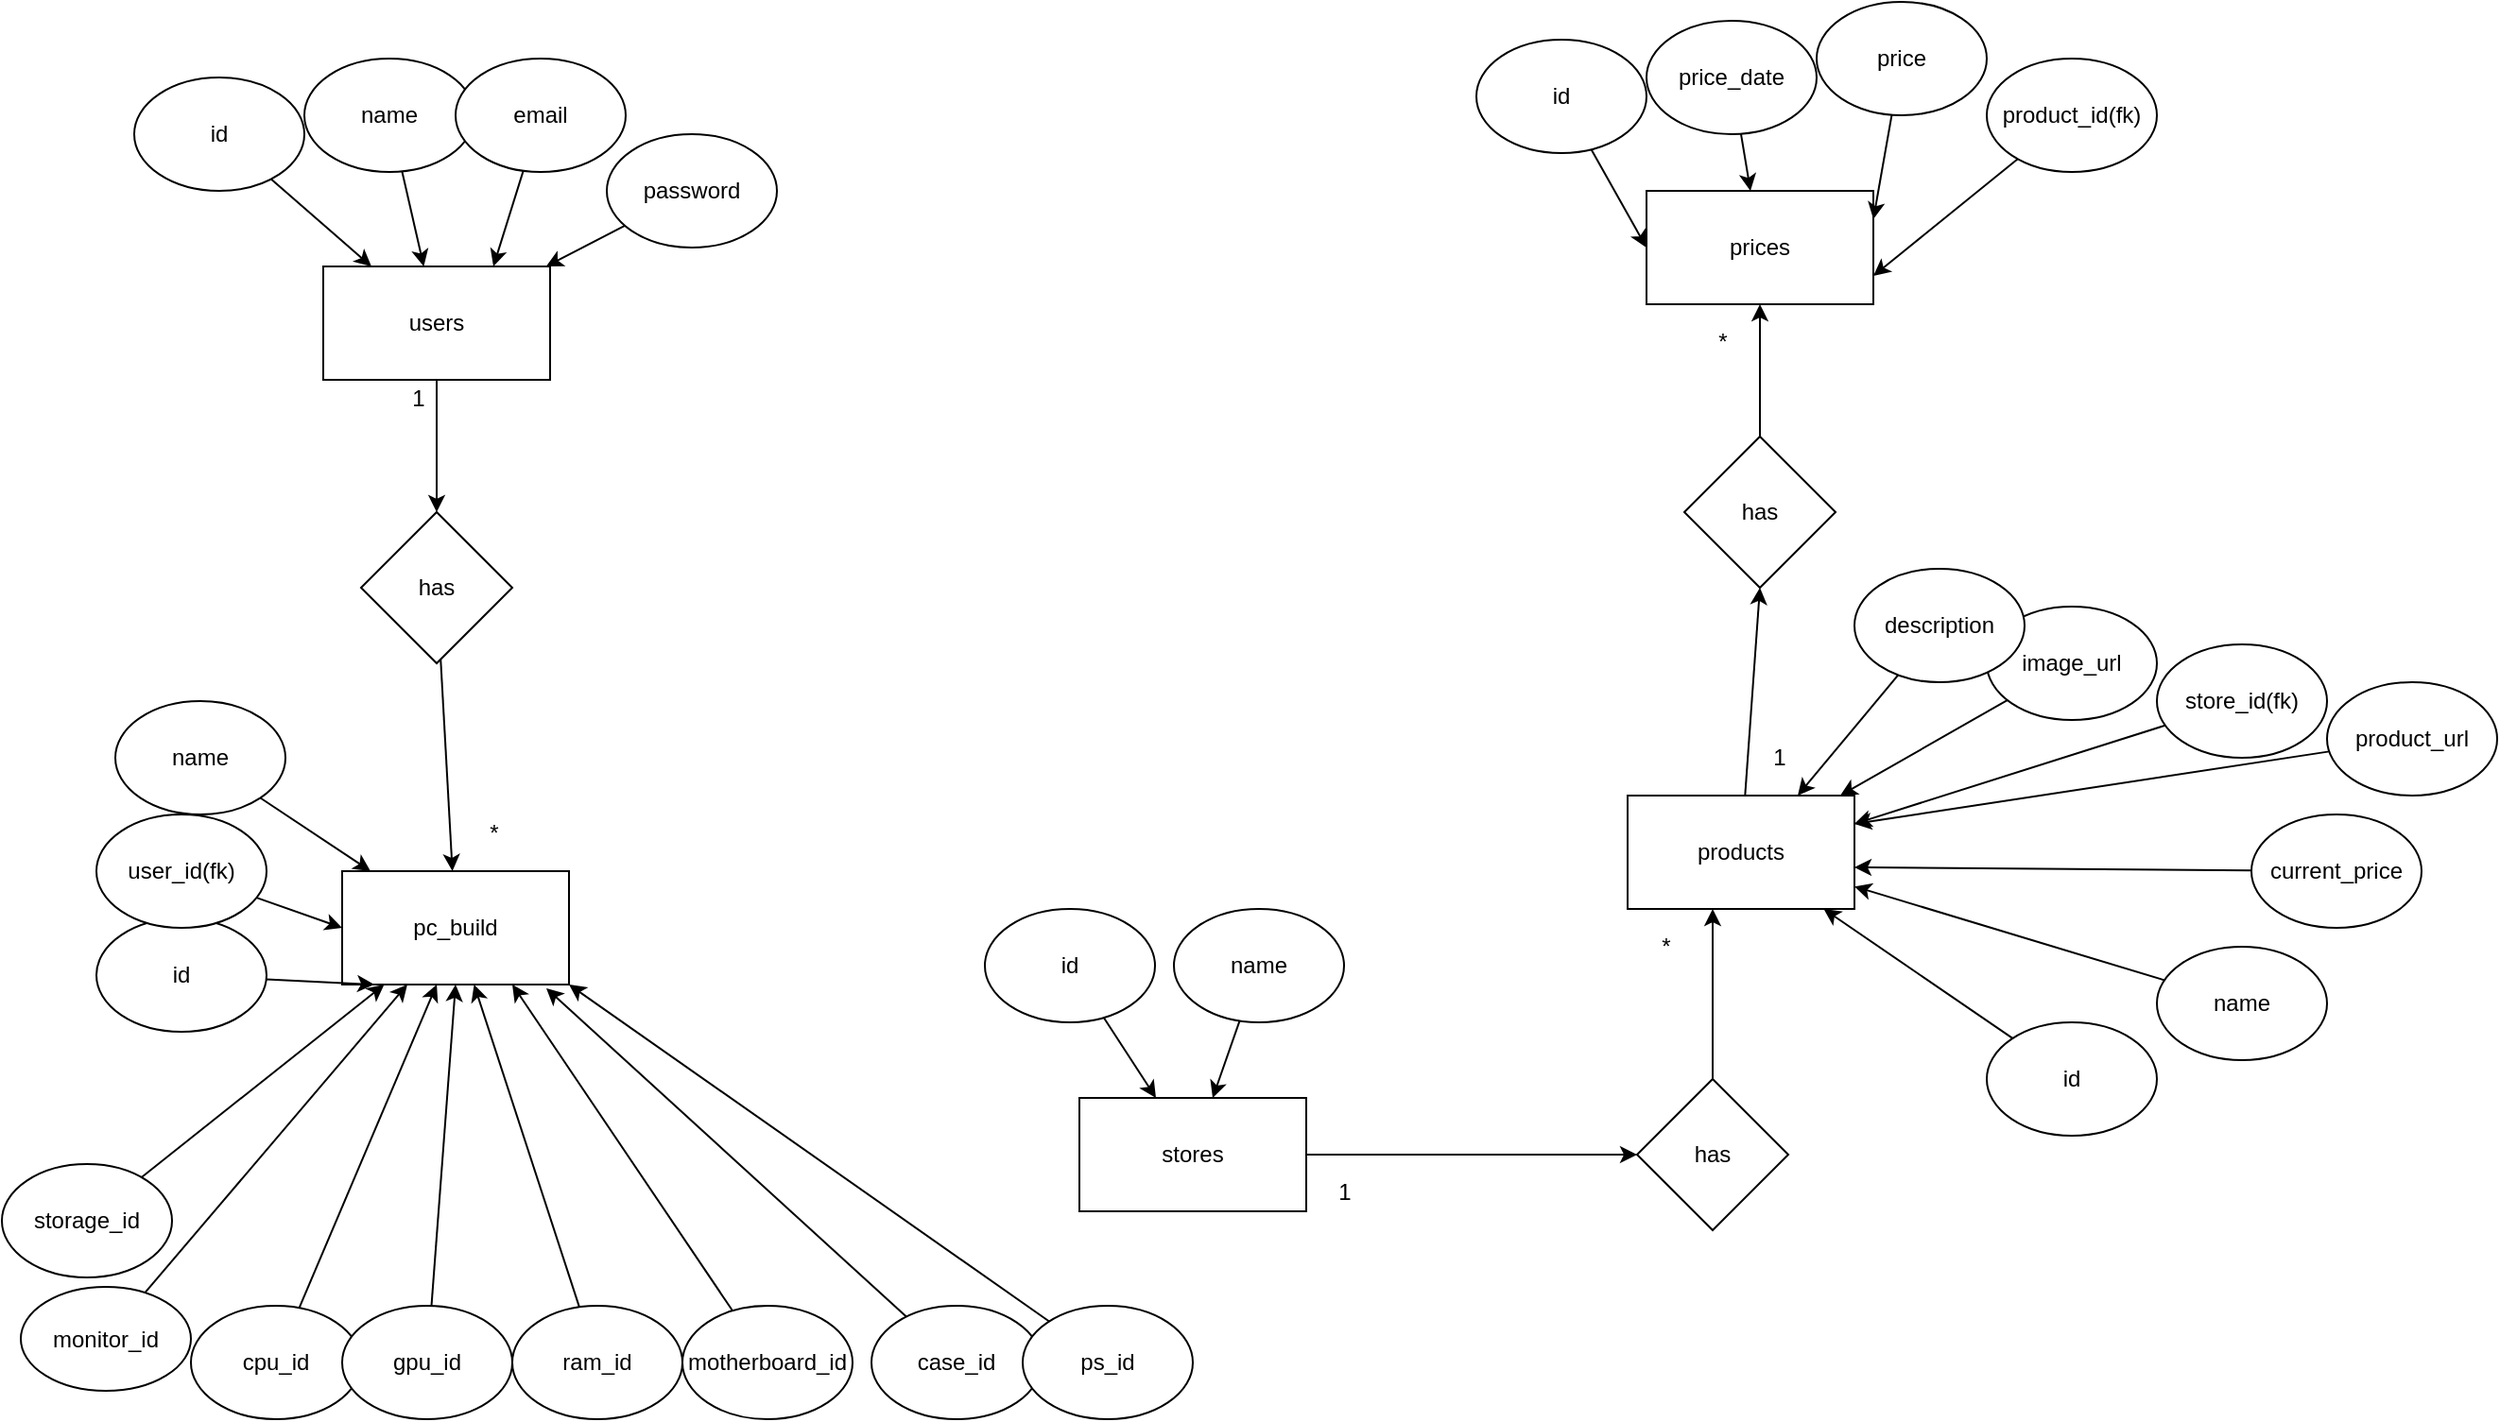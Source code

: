 <mxfile>
    <diagram id="2gbE3JYqhOqJaT3w6TX3" name="Page-1">
        <mxGraphModel dx="2169" dy="623" grid="1" gridSize="10" guides="1" tooltips="1" connect="1" arrows="1" fold="1" page="1" pageScale="1" pageWidth="850" pageHeight="1100" math="0" shadow="0">
            <root>
                <mxCell id="0"/>
                <mxCell id="1" parent="0"/>
                <mxCell id="88" value="" style="edgeStyle=none;html=1;" parent="1" source="2" target="87" edge="1">
                    <mxGeometry relative="1" as="geometry"/>
                </mxCell>
                <mxCell id="2" value="users" style="rounded=0;whiteSpace=wrap;html=1;" parent="1" vertex="1">
                    <mxGeometry x="-350" y="220" width="120" height="60" as="geometry"/>
                </mxCell>
                <mxCell id="94" style="edgeStyle=none;html=1;entryX=0.5;entryY=1;entryDx=0;entryDy=0;" parent="1" source="3" target="49" edge="1">
                    <mxGeometry relative="1" as="geometry"/>
                </mxCell>
                <mxCell id="3" value="products" style="rounded=0;whiteSpace=wrap;html=1;" parent="1" vertex="1">
                    <mxGeometry x="340" y="500" width="120" height="60" as="geometry"/>
                </mxCell>
                <mxCell id="39" style="edgeStyle=none;html=1;" parent="1" source="4" target="2" edge="1">
                    <mxGeometry relative="1" as="geometry"/>
                </mxCell>
                <mxCell id="4" value="id" style="ellipse;whiteSpace=wrap;html=1;" parent="1" vertex="1">
                    <mxGeometry x="-450" y="120" width="90" height="60" as="geometry"/>
                </mxCell>
                <mxCell id="7" style="edgeStyle=none;html=1;" parent="1" source="6" target="2" edge="1">
                    <mxGeometry relative="1" as="geometry"/>
                </mxCell>
                <mxCell id="6" value="name" style="ellipse;whiteSpace=wrap;html=1;" parent="1" vertex="1">
                    <mxGeometry x="-360" y="110" width="90" height="60" as="geometry"/>
                </mxCell>
                <mxCell id="10" style="edgeStyle=none;html=1;entryX=0.75;entryY=0;entryDx=0;entryDy=0;" parent="1" source="8" target="2" edge="1">
                    <mxGeometry relative="1" as="geometry"/>
                </mxCell>
                <mxCell id="8" value="email" style="ellipse;whiteSpace=wrap;html=1;" parent="1" vertex="1">
                    <mxGeometry x="-280" y="110" width="90" height="60" as="geometry"/>
                </mxCell>
                <mxCell id="11" style="edgeStyle=none;html=1;" parent="1" source="9" target="2" edge="1">
                    <mxGeometry relative="1" as="geometry"/>
                </mxCell>
                <mxCell id="9" value="password" style="ellipse;whiteSpace=wrap;html=1;" parent="1" vertex="1">
                    <mxGeometry x="-200" y="150" width="90" height="60" as="geometry"/>
                </mxCell>
                <mxCell id="17" style="edgeStyle=none;html=1;" parent="1" source="12" target="3" edge="1">
                    <mxGeometry relative="1" as="geometry"/>
                </mxCell>
                <mxCell id="12" value="image_url" style="ellipse;whiteSpace=wrap;html=1;" parent="1" vertex="1">
                    <mxGeometry x="530" y="400" width="90" height="60" as="geometry"/>
                </mxCell>
                <mxCell id="16" style="edgeStyle=none;html=1;" parent="1" source="13" target="3" edge="1">
                    <mxGeometry relative="1" as="geometry"/>
                </mxCell>
                <mxCell id="13" value="name" style="ellipse;whiteSpace=wrap;html=1;" parent="1" vertex="1">
                    <mxGeometry x="620" y="580" width="90" height="60" as="geometry"/>
                </mxCell>
                <mxCell id="15" style="edgeStyle=none;html=1;" parent="1" source="14" target="3" edge="1">
                    <mxGeometry relative="1" as="geometry"/>
                </mxCell>
                <mxCell id="14" value="id" style="ellipse;whiteSpace=wrap;html=1;" parent="1" vertex="1">
                    <mxGeometry x="530" y="620" width="90" height="60" as="geometry"/>
                </mxCell>
                <mxCell id="55" value="" style="edgeStyle=none;html=1;" parent="1" source="19" target="54" edge="1">
                    <mxGeometry relative="1" as="geometry"/>
                </mxCell>
                <mxCell id="19" value="stores&lt;br&gt;" style="rounded=0;whiteSpace=wrap;html=1;" parent="1" vertex="1">
                    <mxGeometry x="50" y="660" width="120" height="60" as="geometry"/>
                </mxCell>
                <mxCell id="23" style="edgeStyle=none;html=1;" parent="1" source="20" target="19" edge="1">
                    <mxGeometry relative="1" as="geometry"/>
                </mxCell>
                <mxCell id="20" value="name" style="ellipse;whiteSpace=wrap;html=1;" parent="1" vertex="1">
                    <mxGeometry x="100" y="560" width="90" height="60" as="geometry"/>
                </mxCell>
                <mxCell id="22" style="edgeStyle=none;html=1;" parent="1" source="21" target="19" edge="1">
                    <mxGeometry relative="1" as="geometry"/>
                </mxCell>
                <mxCell id="21" value="id" style="ellipse;whiteSpace=wrap;html=1;" parent="1" vertex="1">
                    <mxGeometry y="560" width="90" height="60" as="geometry"/>
                </mxCell>
                <mxCell id="25" style="edgeStyle=none;html=1;entryX=1;entryY=0.25;entryDx=0;entryDy=0;" parent="1" source="24" target="3" edge="1">
                    <mxGeometry relative="1" as="geometry"/>
                </mxCell>
                <mxCell id="24" value="store_id(fk)" style="ellipse;whiteSpace=wrap;html=1;" parent="1" vertex="1">
                    <mxGeometry x="620" y="420" width="90" height="60" as="geometry"/>
                </mxCell>
                <mxCell id="27" style="edgeStyle=none;html=1;entryX=1;entryY=0.25;entryDx=0;entryDy=0;" parent="1" source="26" target="3" edge="1">
                    <mxGeometry relative="1" as="geometry"/>
                </mxCell>
                <mxCell id="26" value="product_url" style="ellipse;whiteSpace=wrap;html=1;" parent="1" vertex="1">
                    <mxGeometry x="710" y="440" width="90" height="60" as="geometry"/>
                </mxCell>
                <mxCell id="29" style="edgeStyle=none;html=1;entryX=1;entryY=0.633;entryDx=0;entryDy=0;entryPerimeter=0;" parent="1" source="28" target="3" edge="1">
                    <mxGeometry relative="1" as="geometry"/>
                </mxCell>
                <mxCell id="28" value="current_price" style="ellipse;whiteSpace=wrap;html=1;" parent="1" vertex="1">
                    <mxGeometry x="670" y="510" width="90" height="60" as="geometry"/>
                </mxCell>
                <mxCell id="30" value="prices&lt;br&gt;" style="rounded=0;whiteSpace=wrap;html=1;" parent="1" vertex="1">
                    <mxGeometry x="350" y="180" width="120" height="60" as="geometry"/>
                </mxCell>
                <mxCell id="34" style="edgeStyle=none;html=1;entryX=0;entryY=0.5;entryDx=0;entryDy=0;" parent="1" source="31" target="30" edge="1">
                    <mxGeometry relative="1" as="geometry"/>
                </mxCell>
                <mxCell id="31" value="id" style="ellipse;whiteSpace=wrap;html=1;" parent="1" vertex="1">
                    <mxGeometry x="260" y="100" width="90" height="60" as="geometry"/>
                </mxCell>
                <mxCell id="35" style="edgeStyle=none;html=1;" parent="1" source="32" target="30" edge="1">
                    <mxGeometry relative="1" as="geometry"/>
                </mxCell>
                <mxCell id="32" value="price_date" style="ellipse;whiteSpace=wrap;html=1;" parent="1" vertex="1">
                    <mxGeometry x="350" y="90" width="90" height="60" as="geometry"/>
                </mxCell>
                <mxCell id="36" style="edgeStyle=none;html=1;entryX=1;entryY=0.25;entryDx=0;entryDy=0;" parent="1" source="33" target="30" edge="1">
                    <mxGeometry relative="1" as="geometry"/>
                </mxCell>
                <mxCell id="33" value="price" style="ellipse;whiteSpace=wrap;html=1;" parent="1" vertex="1">
                    <mxGeometry x="440" y="80" width="90" height="60" as="geometry"/>
                </mxCell>
                <mxCell id="38" style="edgeStyle=none;html=1;entryX=1;entryY=0.75;entryDx=0;entryDy=0;" parent="1" source="37" target="30" edge="1">
                    <mxGeometry relative="1" as="geometry"/>
                </mxCell>
                <mxCell id="37" value="product_id(fk)" style="ellipse;whiteSpace=wrap;html=1;" parent="1" vertex="1">
                    <mxGeometry x="530" y="110" width="90" height="60" as="geometry"/>
                </mxCell>
                <mxCell id="47" style="edgeStyle=none;html=1;entryX=0.75;entryY=0;entryDx=0;entryDy=0;" parent="1" source="46" target="3" edge="1">
                    <mxGeometry relative="1" as="geometry"/>
                </mxCell>
                <mxCell id="46" value="description" style="ellipse;whiteSpace=wrap;html=1;" parent="1" vertex="1">
                    <mxGeometry x="460" y="380" width="90" height="60" as="geometry"/>
                </mxCell>
                <mxCell id="95" style="edgeStyle=none;html=1;" parent="1" source="49" target="30" edge="1">
                    <mxGeometry relative="1" as="geometry"/>
                </mxCell>
                <mxCell id="49" value="has" style="rhombus;whiteSpace=wrap;html=1;rounded=0;" parent="1" vertex="1">
                    <mxGeometry x="370" y="310" width="80" height="80" as="geometry"/>
                </mxCell>
                <mxCell id="52" value="1" style="text;html=1;align=center;verticalAlign=middle;resizable=0;points=[];autosize=1;strokeColor=none;fillColor=none;" parent="1" vertex="1">
                    <mxGeometry x="405" y="465" width="30" height="30" as="geometry"/>
                </mxCell>
                <mxCell id="53" value="*" style="text;html=1;align=center;verticalAlign=middle;resizable=0;points=[];autosize=1;strokeColor=none;fillColor=none;" parent="1" vertex="1">
                    <mxGeometry x="375" y="245" width="30" height="30" as="geometry"/>
                </mxCell>
                <mxCell id="56" style="edgeStyle=none;html=1;entryX=0.375;entryY=1;entryDx=0;entryDy=0;entryPerimeter=0;" parent="1" source="54" target="3" edge="1">
                    <mxGeometry relative="1" as="geometry"/>
                </mxCell>
                <mxCell id="54" value="has" style="rhombus;whiteSpace=wrap;html=1;rounded=0;" parent="1" vertex="1">
                    <mxGeometry x="345" y="650" width="80" height="80" as="geometry"/>
                </mxCell>
                <mxCell id="57" value="*" style="text;html=1;align=center;verticalAlign=middle;resizable=0;points=[];autosize=1;strokeColor=none;fillColor=none;" parent="1" vertex="1">
                    <mxGeometry x="345" y="565" width="30" height="30" as="geometry"/>
                </mxCell>
                <mxCell id="58" value="1" style="text;html=1;align=center;verticalAlign=middle;resizable=0;points=[];autosize=1;strokeColor=none;fillColor=none;" parent="1" vertex="1">
                    <mxGeometry x="175" y="695" width="30" height="30" as="geometry"/>
                </mxCell>
                <mxCell id="59" value="pc_build" style="rounded=0;whiteSpace=wrap;html=1;" parent="1" vertex="1">
                    <mxGeometry x="-340" y="540" width="120" height="60" as="geometry"/>
                </mxCell>
                <mxCell id="65" style="edgeStyle=none;html=1;entryX=0.142;entryY=1;entryDx=0;entryDy=0;entryPerimeter=0;" parent="1" source="60" target="59" edge="1">
                    <mxGeometry relative="1" as="geometry"/>
                </mxCell>
                <mxCell id="60" value="id" style="ellipse;whiteSpace=wrap;html=1;" parent="1" vertex="1">
                    <mxGeometry x="-470" y="565" width="90" height="60" as="geometry"/>
                </mxCell>
                <mxCell id="63" style="edgeStyle=none;html=1;" parent="1" source="61" target="59" edge="1">
                    <mxGeometry relative="1" as="geometry"/>
                </mxCell>
                <mxCell id="61" value="name" style="ellipse;whiteSpace=wrap;html=1;" parent="1" vertex="1">
                    <mxGeometry x="-460" y="450" width="90" height="60" as="geometry"/>
                </mxCell>
                <mxCell id="64" style="edgeStyle=none;html=1;entryX=0;entryY=0.5;entryDx=0;entryDy=0;" parent="1" source="62" target="59" edge="1">
                    <mxGeometry relative="1" as="geometry"/>
                </mxCell>
                <mxCell id="62" value="user_id(fk)" style="ellipse;whiteSpace=wrap;html=1;" parent="1" vertex="1">
                    <mxGeometry x="-470" y="510" width="90" height="60" as="geometry"/>
                </mxCell>
                <mxCell id="78" style="edgeStyle=none;html=1;" parent="1" source="66" target="59" edge="1">
                    <mxGeometry relative="1" as="geometry">
                        <mxPoint x="-270" y="610" as="targetPoint"/>
                    </mxGeometry>
                </mxCell>
                <mxCell id="66" value="ram_id" style="ellipse;whiteSpace=wrap;html=1;" parent="1" vertex="1">
                    <mxGeometry x="-250" y="770" width="90" height="60" as="geometry"/>
                </mxCell>
                <mxCell id="76" style="edgeStyle=none;html=1;entryX=0.417;entryY=1;entryDx=0;entryDy=0;entryPerimeter=0;" parent="1" source="67" target="59" edge="1">
                    <mxGeometry relative="1" as="geometry"/>
                </mxCell>
                <mxCell id="67" value="cpu_id" style="ellipse;whiteSpace=wrap;html=1;" parent="1" vertex="1">
                    <mxGeometry x="-420" y="770" width="90" height="60" as="geometry"/>
                </mxCell>
                <mxCell id="77" style="edgeStyle=none;html=1;entryX=0.5;entryY=1;entryDx=0;entryDy=0;" parent="1" source="68" target="59" edge="1">
                    <mxGeometry relative="1" as="geometry"/>
                </mxCell>
                <mxCell id="68" value="gpu_id" style="ellipse;whiteSpace=wrap;html=1;" parent="1" vertex="1">
                    <mxGeometry x="-340" y="770" width="90" height="60" as="geometry"/>
                </mxCell>
                <mxCell id="79" style="edgeStyle=none;html=1;entryX=0.75;entryY=1;entryDx=0;entryDy=0;" parent="1" source="69" target="59" edge="1">
                    <mxGeometry relative="1" as="geometry"/>
                </mxCell>
                <mxCell id="69" value="motherboard_id" style="ellipse;whiteSpace=wrap;html=1;" parent="1" vertex="1">
                    <mxGeometry x="-160" y="770" width="90" height="60" as="geometry"/>
                </mxCell>
                <mxCell id="80" style="edgeStyle=none;html=1;entryX=0.9;entryY=1.033;entryDx=0;entryDy=0;entryPerimeter=0;" parent="1" source="70" target="59" edge="1">
                    <mxGeometry relative="1" as="geometry"/>
                </mxCell>
                <mxCell id="70" value="case_id" style="ellipse;whiteSpace=wrap;html=1;" parent="1" vertex="1">
                    <mxGeometry x="-60" y="770" width="90" height="60" as="geometry"/>
                </mxCell>
                <mxCell id="81" style="edgeStyle=none;html=1;entryX=1;entryY=1;entryDx=0;entryDy=0;" parent="1" source="71" target="59" edge="1">
                    <mxGeometry relative="1" as="geometry"/>
                </mxCell>
                <mxCell id="71" value="ps_id" style="ellipse;whiteSpace=wrap;html=1;" parent="1" vertex="1">
                    <mxGeometry x="20" y="770" width="90" height="60" as="geometry"/>
                </mxCell>
                <mxCell id="73" style="edgeStyle=none;html=1;" parent="1" source="72" target="59" edge="1">
                    <mxGeometry relative="1" as="geometry"/>
                </mxCell>
                <mxCell id="72" value="storage_id" style="ellipse;whiteSpace=wrap;html=1;" parent="1" vertex="1">
                    <mxGeometry x="-520" y="695" width="90" height="60" as="geometry"/>
                </mxCell>
                <mxCell id="83" style="edgeStyle=none;html=1;" parent="1" source="82" target="59" edge="1">
                    <mxGeometry relative="1" as="geometry"/>
                </mxCell>
                <mxCell id="82" value="monitor_id" style="ellipse;whiteSpace=wrap;html=1;" parent="1" vertex="1">
                    <mxGeometry x="-510" y="760" width="90" height="55" as="geometry"/>
                </mxCell>
                <mxCell id="89" style="edgeStyle=none;html=1;" parent="1" source="87" target="59" edge="1">
                    <mxGeometry relative="1" as="geometry"/>
                </mxCell>
                <mxCell id="87" value="has" style="rhombus;whiteSpace=wrap;html=1;rounded=0;" parent="1" vertex="1">
                    <mxGeometry x="-330" y="350" width="80" height="80" as="geometry"/>
                </mxCell>
                <mxCell id="92" value="*" style="text;html=1;align=center;verticalAlign=middle;resizable=0;points=[];autosize=1;strokeColor=none;fillColor=none;" parent="1" vertex="1">
                    <mxGeometry x="-275" y="505" width="30" height="30" as="geometry"/>
                </mxCell>
                <mxCell id="93" value="1" style="text;html=1;align=center;verticalAlign=middle;resizable=0;points=[];autosize=1;strokeColor=none;fillColor=none;" parent="1" vertex="1">
                    <mxGeometry x="-315" y="275" width="30" height="30" as="geometry"/>
                </mxCell>
            </root>
        </mxGraphModel>
    </diagram>
</mxfile>